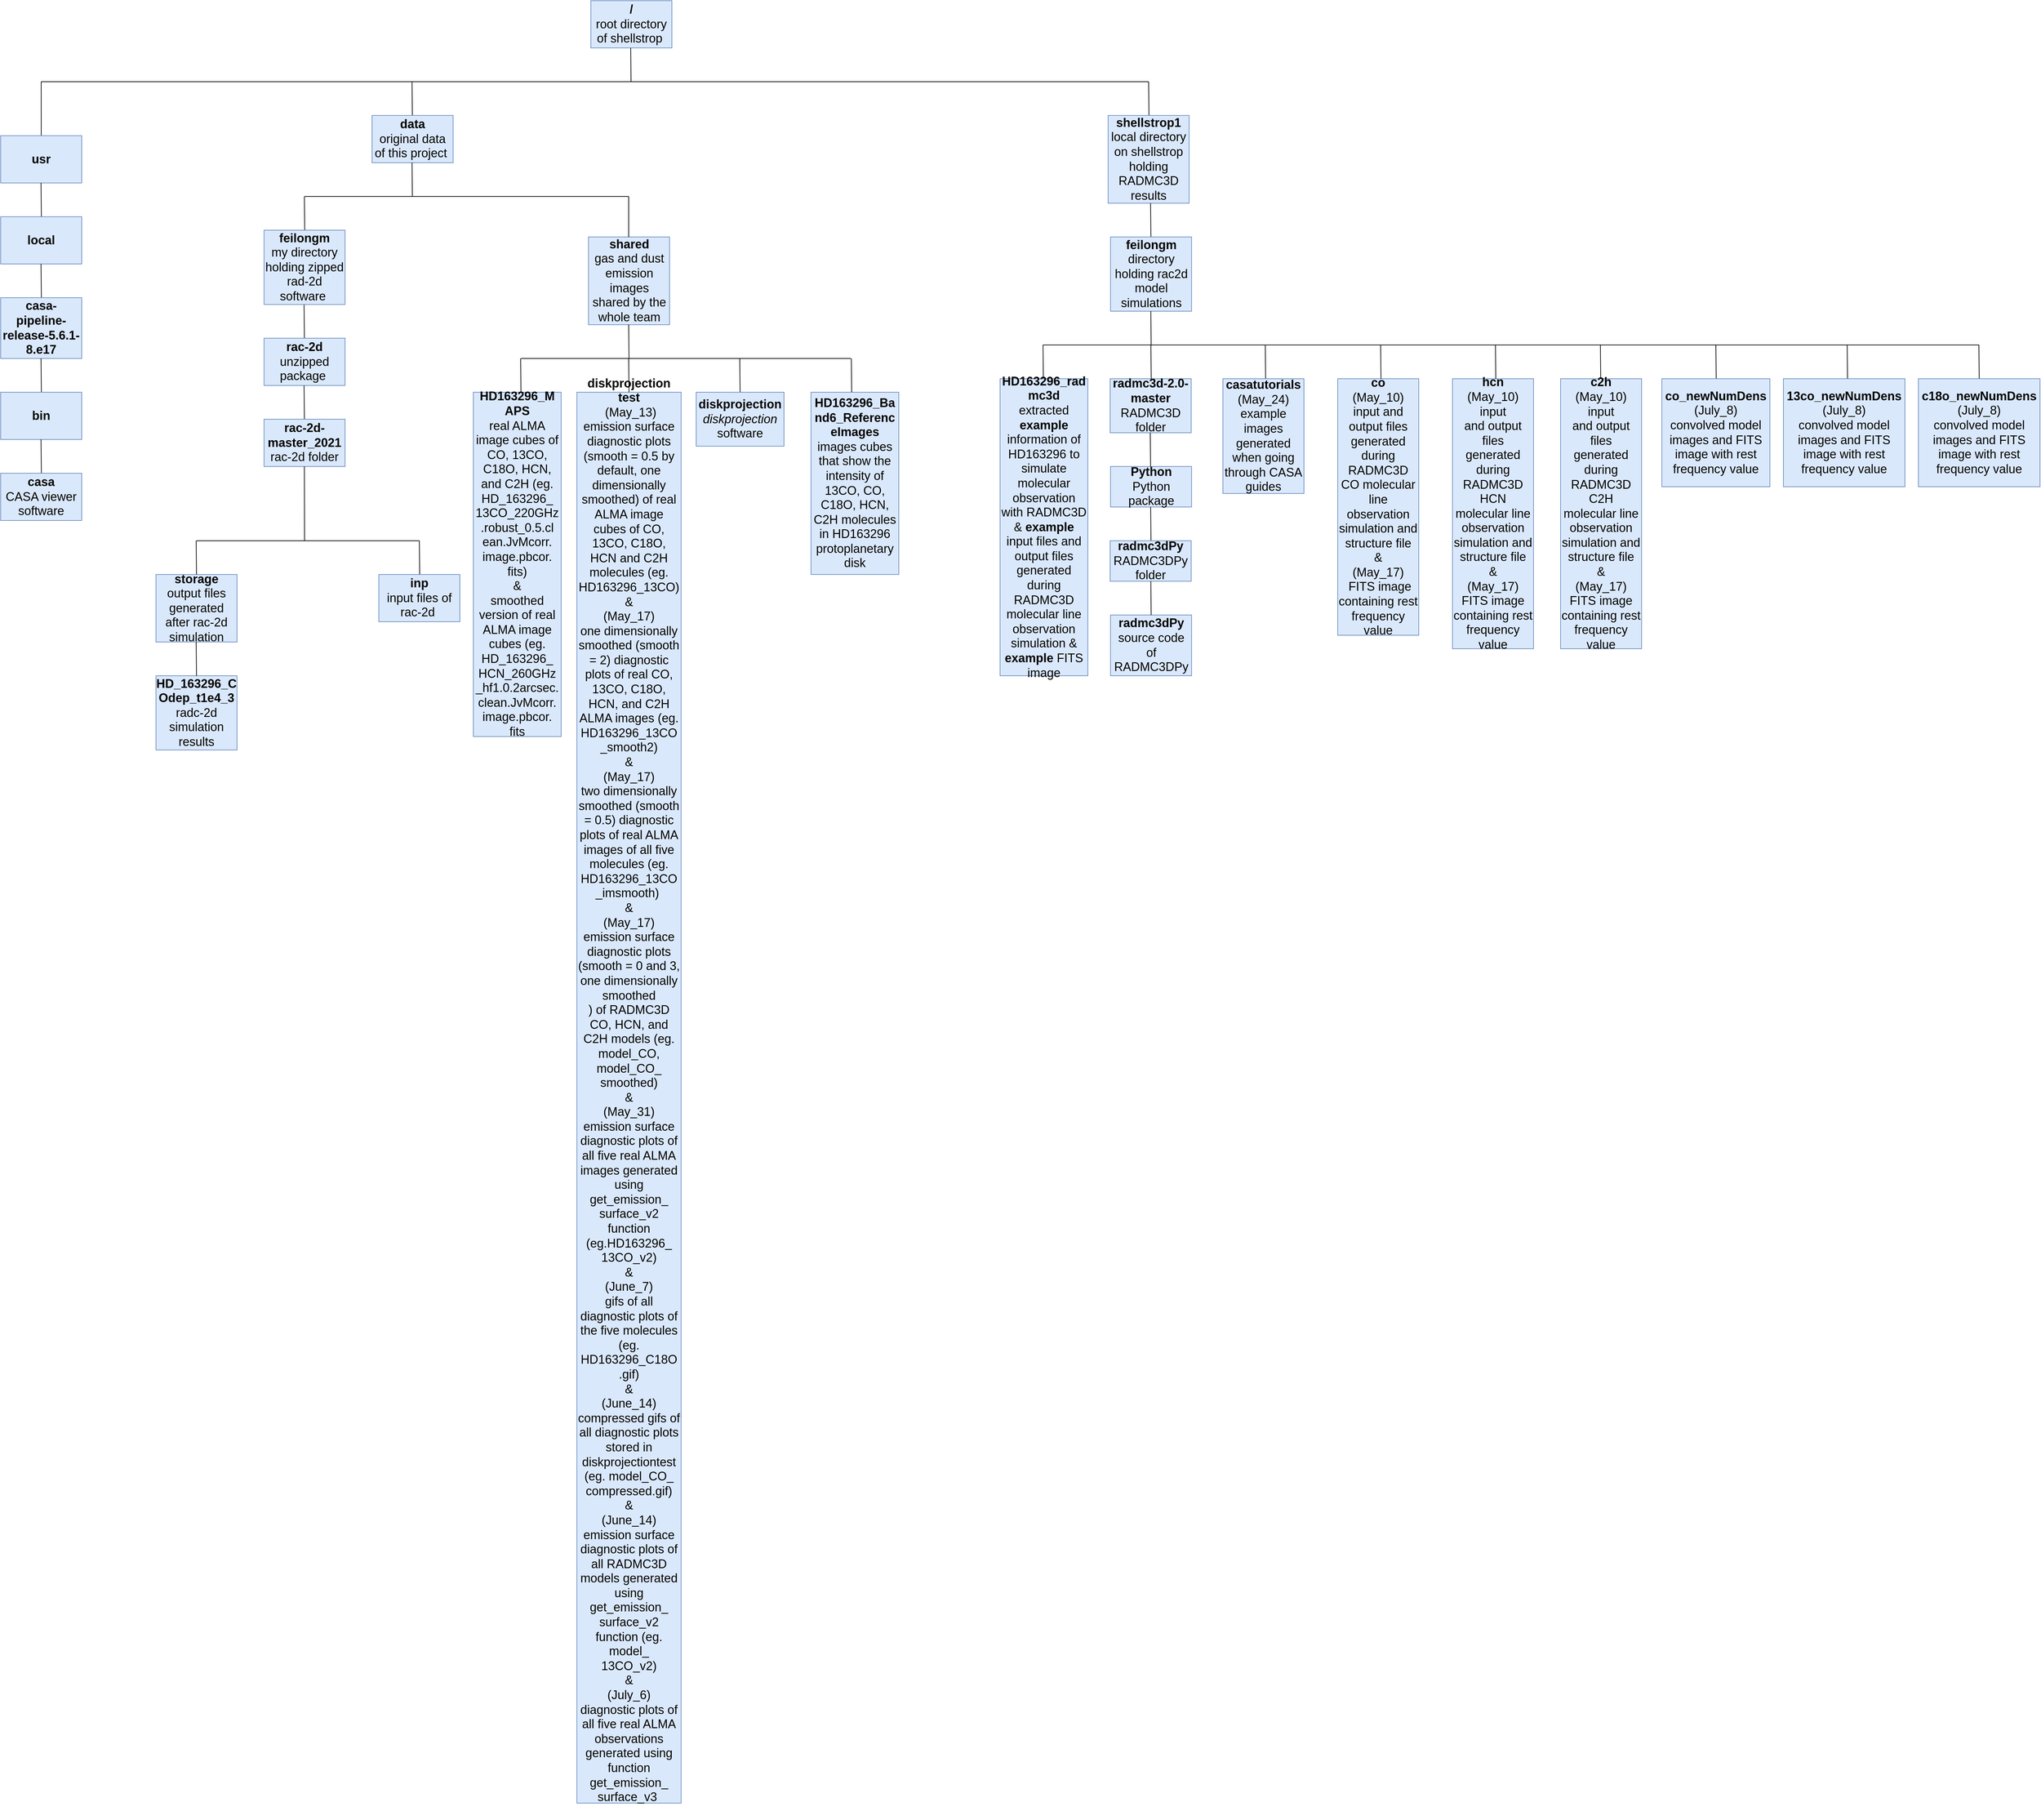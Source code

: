 <mxfile version="14.8.6" type="github">
  <diagram id="EDMMwGdZxT6azAt_b9_0" name="Page-1">
    <mxGraphModel dx="1773" dy="570" grid="1" gridSize="10" guides="1" tooltips="1" connect="1" arrows="1" fold="1" page="1" pageScale="1" pageWidth="827" pageHeight="1169" math="0" shadow="0">
      <root>
        <mxCell id="0" />
        <mxCell id="1" parent="0" />
        <mxCell id="_70bpHaRCv06BVz45tBa-2" value="&lt;font style=&quot;font-size: 18px&quot;&gt;&lt;b&gt;/&lt;/b&gt;&lt;br&gt;root directory of shellstrop&lt;b&gt;&amp;nbsp;&lt;/b&gt;&lt;br&gt;&lt;/font&gt;" style="rounded=0;whiteSpace=wrap;html=1;fillColor=#dae8fc;strokeColor=#6c8ebf;" parent="1" vertex="1">
          <mxGeometry x="354" width="120" height="70" as="geometry" />
        </mxCell>
        <mxCell id="_70bpHaRCv06BVz45tBa-3" value="" style="endArrow=none;html=1;" parent="1" edge="1">
          <mxGeometry width="50" height="50" relative="1" as="geometry">
            <mxPoint x="413.5" y="120" as="sourcePoint" />
            <mxPoint x="413" y="70" as="targetPoint" />
          </mxGeometry>
        </mxCell>
        <mxCell id="_70bpHaRCv06BVz45tBa-9" value="" style="endArrow=none;html=1;" parent="1" edge="1">
          <mxGeometry width="50" height="50" relative="1" as="geometry">
            <mxPoint x="89.67" y="170" as="sourcePoint" />
            <mxPoint x="89.17" y="120" as="targetPoint" />
          </mxGeometry>
        </mxCell>
        <mxCell id="_70bpHaRCv06BVz45tBa-10" value="" style="endArrow=none;html=1;" parent="1" edge="1">
          <mxGeometry width="50" height="50" relative="1" as="geometry">
            <mxPoint x="250" y="120" as="sourcePoint" />
            <mxPoint x="414" y="120" as="targetPoint" />
          </mxGeometry>
        </mxCell>
        <mxCell id="_70bpHaRCv06BVz45tBa-16" value="&lt;span style=&quot;font-size: 18px&quot;&gt;&lt;b&gt;data&lt;/b&gt;&lt;br&gt;original data of this project&amp;nbsp;&lt;br&gt;&lt;/span&gt;" style="rounded=0;whiteSpace=wrap;html=1;fillColor=#dae8fc;strokeColor=#6c8ebf;" parent="1" vertex="1">
          <mxGeometry x="30" y="170" width="120" height="70" as="geometry" />
        </mxCell>
        <mxCell id="_70bpHaRCv06BVz45tBa-21" value="" style="endArrow=none;html=1;" parent="1" edge="1">
          <mxGeometry width="50" height="50" relative="1" as="geometry">
            <mxPoint x="414" y="120" as="sourcePoint" />
            <mxPoint x="580" y="120" as="targetPoint" />
          </mxGeometry>
        </mxCell>
        <mxCell id="_70bpHaRCv06BVz45tBa-22" value="" style="endArrow=none;html=1;" parent="1" edge="1">
          <mxGeometry width="50" height="50" relative="1" as="geometry">
            <mxPoint x="90" y="120" as="sourcePoint" />
            <mxPoint x="254" y="120" as="targetPoint" />
          </mxGeometry>
        </mxCell>
        <mxCell id="_70bpHaRCv06BVz45tBa-26" value="" style="endArrow=none;html=1;" parent="1" edge="1">
          <mxGeometry width="50" height="50" relative="1" as="geometry">
            <mxPoint x="580" y="120" as="sourcePoint" />
            <mxPoint x="750" y="120" as="targetPoint" />
          </mxGeometry>
        </mxCell>
        <mxCell id="_70bpHaRCv06BVz45tBa-27" value="" style="endArrow=none;html=1;" parent="1" edge="1">
          <mxGeometry width="50" height="50" relative="1" as="geometry">
            <mxPoint x="1180.5" y="170" as="sourcePoint" />
            <mxPoint x="1180" y="120" as="targetPoint" />
          </mxGeometry>
        </mxCell>
        <mxCell id="_70bpHaRCv06BVz45tBa-28" value="&lt;font style=&quot;font-size: 18px&quot;&gt;&lt;b&gt;shellstrop1&lt;/b&gt;&lt;br&gt;local directory on shellstrop holding RADMC3D results&lt;br&gt;&lt;/font&gt;" style="rounded=0;whiteSpace=wrap;html=1;fillColor=#dae8fc;strokeColor=#6c8ebf;" parent="1" vertex="1">
          <mxGeometry x="1120" y="170" width="120" height="130" as="geometry" />
        </mxCell>
        <mxCell id="_70bpHaRCv06BVz45tBa-29" value="" style="endArrow=none;html=1;" parent="1" edge="1">
          <mxGeometry width="50" height="50" relative="1" as="geometry">
            <mxPoint x="-69.75" y="340" as="sourcePoint" />
            <mxPoint x="-70.25" y="290" as="targetPoint" />
          </mxGeometry>
        </mxCell>
        <mxCell id="_70bpHaRCv06BVz45tBa-30" value="&lt;font style=&quot;font-size: 18px&quot;&gt;&lt;b&gt;HD_163296_C&lt;br&gt;Odep_t1e4_3&lt;br&gt;&lt;div&gt;&lt;span style=&quot;font-weight: normal&quot;&gt;radc-2d simulation results&lt;/span&gt;&lt;/div&gt;&lt;/b&gt;&lt;/font&gt;" style="rounded=0;whiteSpace=wrap;html=1;fillColor=#dae8fc;strokeColor=#6c8ebf;" parent="1" vertex="1">
          <mxGeometry x="-290" y="1000" width="120" height="110" as="geometry" />
        </mxCell>
        <mxCell id="_70bpHaRCv06BVz45tBa-33" value="" style="endArrow=none;html=1;" parent="1" edge="1">
          <mxGeometry width="50" height="50" relative="1" as="geometry">
            <mxPoint x="89.67" y="290" as="sourcePoint" />
            <mxPoint x="89.17" y="240" as="targetPoint" />
          </mxGeometry>
        </mxCell>
        <mxCell id="_70bpHaRCv06BVz45tBa-34" value="&lt;font style=&quot;font-size: 18px&quot;&gt;&lt;b&gt;shared&lt;/b&gt;&lt;br&gt;gas and dust emission images shared by the whole team&lt;br&gt;&lt;/font&gt;" style="rounded=0;whiteSpace=wrap;html=1;fillColor=#dae8fc;strokeColor=#6c8ebf;" parent="1" vertex="1">
          <mxGeometry x="350.5" y="350" width="120" height="130" as="geometry" />
        </mxCell>
        <mxCell id="_70bpHaRCv06BVz45tBa-35" value="&lt;font style=&quot;font-size: 18px&quot;&gt;&lt;b&gt;HD163296_Ba&lt;br&gt;nd6_Referenc&lt;br&gt;eImages&lt;br&gt;&lt;/b&gt;images cubes that show the intensity of 13CO, CO, C18O, HCN, C2H molecules in HD163296 protoplanetary disk&lt;br&gt;&lt;/font&gt;" style="rounded=0;whiteSpace=wrap;html=1;fillColor=#dae8fc;strokeColor=#6c8ebf;" parent="1" vertex="1">
          <mxGeometry x="680" y="580" width="130" height="270" as="geometry" />
        </mxCell>
        <mxCell id="_70bpHaRCv06BVz45tBa-45" value="" style="endArrow=none;html=1;" parent="1" edge="1">
          <mxGeometry width="50" height="50" relative="1" as="geometry">
            <mxPoint x="1183.38" y="350" as="sourcePoint" />
            <mxPoint x="1182.88" y="300" as="targetPoint" />
          </mxGeometry>
        </mxCell>
        <mxCell id="_70bpHaRCv06BVz45tBa-46" value="&lt;font style=&quot;font-size: 18px&quot;&gt;&lt;b&gt;feilongm&lt;/b&gt;&lt;br&gt;directory holding rac2d model simulations&lt;br&gt;&lt;/font&gt;" style="rounded=0;whiteSpace=wrap;html=1;fillColor=#dae8fc;strokeColor=#6c8ebf;" parent="1" vertex="1">
          <mxGeometry x="1123.59" y="350" width="120" height="110" as="geometry" />
        </mxCell>
        <mxCell id="_70bpHaRCv06BVz45tBa-48" value="&lt;font style=&quot;font-size: 18px&quot;&gt;&lt;b&gt;radmc3d-2.0-master&lt;/b&gt;&lt;br&gt;RADMC3D folder&lt;br&gt;&lt;/font&gt;" style="rounded=0;whiteSpace=wrap;html=1;fillColor=#dae8fc;strokeColor=#6c8ebf;" parent="1" vertex="1">
          <mxGeometry x="1123.01" y="560" width="120" height="80" as="geometry" />
        </mxCell>
        <mxCell id="_70bpHaRCv06BVz45tBa-50" value="&lt;font style=&quot;font-size: 18px&quot;&gt;&lt;b&gt;Python&lt;/b&gt;&lt;br&gt;Python package&lt;br&gt;&lt;/font&gt;" style="rounded=0;whiteSpace=wrap;html=1;fillColor=#dae8fc;strokeColor=#6c8ebf;" parent="1" vertex="1">
          <mxGeometry x="1123.59" y="690" width="120" height="60" as="geometry" />
        </mxCell>
        <mxCell id="_70bpHaRCv06BVz45tBa-51" value="" style="endArrow=none;html=1;" parent="1" edge="1">
          <mxGeometry width="50" height="50" relative="1" as="geometry">
            <mxPoint x="1183.5" y="800" as="sourcePoint" />
            <mxPoint x="1183" y="750" as="targetPoint" />
          </mxGeometry>
        </mxCell>
        <mxCell id="_70bpHaRCv06BVz45tBa-52" value="&lt;font style=&quot;font-size: 18px&quot;&gt;&lt;b&gt;radmc3dPy&lt;/b&gt;&lt;br&gt;RADMC3DPy folder&lt;br&gt;&lt;/font&gt;" style="rounded=0;whiteSpace=wrap;html=1;fillColor=#dae8fc;strokeColor=#6c8ebf;" parent="1" vertex="1">
          <mxGeometry x="1123.01" y="800" width="120" height="60" as="geometry" />
        </mxCell>
        <mxCell id="_70bpHaRCv06BVz45tBa-54" value="&lt;font style=&quot;font-size: 18px&quot;&gt;&lt;b&gt;radmc3dPy&lt;/b&gt;&lt;br&gt;source code of RADMC3DPy&lt;br&gt;&lt;/font&gt;" style="rounded=0;whiteSpace=wrap;html=1;fillColor=#dae8fc;strokeColor=#6c8ebf;" parent="1" vertex="1">
          <mxGeometry x="1123.59" y="910" width="120" height="90" as="geometry" />
        </mxCell>
        <mxCell id="_70bpHaRCv06BVz45tBa-56" value="" style="endArrow=none;html=1;" parent="1" edge="1">
          <mxGeometry width="50" height="50" relative="1" as="geometry">
            <mxPoint x="1183.59" y="510" as="sourcePoint" />
            <mxPoint x="1353.59" y="510" as="targetPoint" />
          </mxGeometry>
        </mxCell>
        <mxCell id="_70bpHaRCv06BVz45tBa-57" value="" style="endArrow=none;html=1;" parent="1" edge="1">
          <mxGeometry width="50" height="50" relative="1" as="geometry">
            <mxPoint x="1023.59" y="510" as="sourcePoint" />
            <mxPoint x="1187.59" y="510" as="targetPoint" />
          </mxGeometry>
        </mxCell>
        <mxCell id="_70bpHaRCv06BVz45tBa-58" value="" style="endArrow=none;html=1;" parent="1" edge="1">
          <mxGeometry width="50" height="50" relative="1" as="geometry">
            <mxPoint x="1024.09" y="560" as="sourcePoint" />
            <mxPoint x="1023.59" y="510" as="targetPoint" />
          </mxGeometry>
        </mxCell>
        <mxCell id="_70bpHaRCv06BVz45tBa-59" value="" style="endArrow=none;html=1;" parent="1" edge="1">
          <mxGeometry width="50" height="50" relative="1" as="geometry">
            <mxPoint x="1183.84" y="560" as="sourcePoint" />
            <mxPoint x="1183.34" y="510" as="targetPoint" />
          </mxGeometry>
        </mxCell>
        <mxCell id="_70bpHaRCv06BVz45tBa-60" value="" style="endArrow=none;html=1;" parent="1" edge="1">
          <mxGeometry width="50" height="50" relative="1" as="geometry">
            <mxPoint x="1182.92" y="690" as="sourcePoint" />
            <mxPoint x="1182.42" y="640" as="targetPoint" />
          </mxGeometry>
        </mxCell>
        <mxCell id="_70bpHaRCv06BVz45tBa-62" value="&lt;font style=&quot;font-size: 18px&quot;&gt;&lt;b&gt;HD163296_rad&lt;br&gt;mc3d&lt;br&gt;&lt;/b&gt;extracted &lt;b&gt;example&lt;/b&gt; information of HD163296 to simulate molecular observation with RADMC3D&lt;br&gt;&amp;amp; &lt;b&gt;example&lt;/b&gt; input files and output files generated during RADMC3D molecular line observation simulation &amp;amp; &lt;b&gt;example&lt;/b&gt; FITS image&lt;br&gt;&lt;/font&gt;" style="rounded=0;whiteSpace=wrap;html=1;fillColor=#dae8fc;strokeColor=#6c8ebf;" parent="1" vertex="1">
          <mxGeometry x="960" y="560" width="130" height="440" as="geometry" />
        </mxCell>
        <mxCell id="_70bpHaRCv06BVz45tBa-75" value="" style="endArrow=none;html=1;" parent="1" edge="1">
          <mxGeometry width="50" height="50" relative="1" as="geometry">
            <mxPoint x="1183.75" y="510" as="sourcePoint" />
            <mxPoint x="1183.25" y="460" as="targetPoint" />
          </mxGeometry>
        </mxCell>
        <mxCell id="_70bpHaRCv06BVz45tBa-76" value="" style="endArrow=none;html=1;" parent="1" edge="1">
          <mxGeometry width="50" height="50" relative="1" as="geometry">
            <mxPoint x="1353.26" y="560" as="sourcePoint" />
            <mxPoint x="1352.76" y="510" as="targetPoint" />
          </mxGeometry>
        </mxCell>
        <mxCell id="_70bpHaRCv06BVz45tBa-77" value="&lt;font style=&quot;font-size: 18px&quot;&gt;&lt;b&gt;co&lt;/b&gt;&lt;br&gt;(May_10) input and&lt;b&gt; &lt;/b&gt;output files generated during RADMC3D CO molecular line observation simulation and structure file&lt;br&gt;&amp;amp;&lt;br&gt;(May_17)&lt;br&gt;&amp;nbsp;FITS image containing rest frequency value&lt;br&gt;&lt;/font&gt;" style="rounded=0;whiteSpace=wrap;html=1;fillColor=#dae8fc;strokeColor=#6c8ebf;" parent="1" vertex="1">
          <mxGeometry x="1460" y="560" width="120" height="380" as="geometry" />
        </mxCell>
        <mxCell id="_70bpHaRCv06BVz45tBa-78" value="" style="endArrow=none;html=1;" parent="1" edge="1">
          <mxGeometry width="50" height="50" relative="1" as="geometry">
            <mxPoint x="1353.59" y="510" as="sourcePoint" />
            <mxPoint x="1523.59" y="510" as="targetPoint" />
          </mxGeometry>
        </mxCell>
        <mxCell id="_70bpHaRCv06BVz45tBa-79" value="" style="endArrow=none;html=1;" parent="1" edge="1">
          <mxGeometry width="50" height="50" relative="1" as="geometry">
            <mxPoint x="1524.09" y="560" as="sourcePoint" />
            <mxPoint x="1523.59" y="510" as="targetPoint" />
          </mxGeometry>
        </mxCell>
        <mxCell id="_70bpHaRCv06BVz45tBa-80" value="&lt;font style=&quot;font-size: 18px&quot;&gt;&lt;b&gt;hcn&lt;br&gt;&lt;/b&gt;(May_10) input and&lt;b&gt;&amp;nbsp;&lt;/b&gt;output files generated during RADMC3D HCN molecular line observation simulation and structure file &lt;br&gt;&amp;amp;&lt;br&gt;(May_17)&lt;br&gt;FITS image containing rest frequency value&lt;b&gt;&lt;br&gt;&lt;/b&gt;&lt;/font&gt;" style="rounded=0;whiteSpace=wrap;html=1;fillColor=#dae8fc;strokeColor=#6c8ebf;" parent="1" vertex="1">
          <mxGeometry x="1630" y="560" width="120" height="400" as="geometry" />
        </mxCell>
        <mxCell id="_70bpHaRCv06BVz45tBa-81" value="" style="endArrow=none;html=1;" parent="1" edge="1">
          <mxGeometry width="50" height="50" relative="1" as="geometry">
            <mxPoint x="1523.59" y="510" as="sourcePoint" />
            <mxPoint x="2410" y="510" as="targetPoint" />
          </mxGeometry>
        </mxCell>
        <mxCell id="_70bpHaRCv06BVz45tBa-82" value="" style="endArrow=none;html=1;" parent="1" edge="1">
          <mxGeometry width="50" height="50" relative="1" as="geometry">
            <mxPoint x="1694.09" y="560" as="sourcePoint" />
            <mxPoint x="1693.59" y="510" as="targetPoint" />
          </mxGeometry>
        </mxCell>
        <mxCell id="_70bpHaRCv06BVz45tBa-86" value="&lt;font style=&quot;font-size: 18px&quot;&gt;&lt;b&gt;c2h&lt;br&gt;&lt;/b&gt;(May_10) input and&lt;b&gt;&amp;nbsp;&lt;/b&gt;output files generated during RADMC3D C2H molecular line observation simulation and structure file &lt;br&gt;&amp;amp;&lt;br&gt;(May_17)&lt;br&gt;FITS image containing rest frequency value&lt;b&gt;&lt;br&gt;&lt;/b&gt;&lt;/font&gt;" style="rounded=0;whiteSpace=wrap;html=1;fillColor=#dae8fc;strokeColor=#6c8ebf;" parent="1" vertex="1">
          <mxGeometry x="1790" y="560" width="120" height="400" as="geometry" />
        </mxCell>
        <mxCell id="_70bpHaRCv06BVz45tBa-90" value="" style="endArrow=none;html=1;" parent="1" edge="1">
          <mxGeometry width="50" height="50" relative="1" as="geometry">
            <mxPoint x="-70.21" y="500" as="sourcePoint" />
            <mxPoint x="-70.71" y="450" as="targetPoint" />
          </mxGeometry>
        </mxCell>
        <mxCell id="_70bpHaRCv06BVz45tBa-91" value="&lt;font style=&quot;font-size: 18px&quot;&gt;&lt;b&gt;HD163296_M&lt;br&gt;APS&lt;br&gt;&lt;/b&gt;real ALMA image cubes of CO, 13CO, C18O, HCN, and C2H (eg.&lt;br&gt;HD_163296_&lt;br&gt;13CO_220GHz&lt;br&gt;.robust_0.5.cl&lt;br&gt;ean.JvMcorr.&lt;br&gt;image.pbcor.&lt;br&gt;fits)&lt;br&gt;&amp;amp;&lt;br&gt;smoothed version of real ALMA image cubes (eg. HD_163296_&lt;br&gt;HCN_260GHz&lt;br&gt;_hf1.0.2arcsec.&lt;br&gt;clean.JvMcorr.&lt;br&gt;image.pbcor.&lt;br&gt;fits&lt;br&gt;&lt;/font&gt;" style="rounded=0;whiteSpace=wrap;html=1;fillColor=#dae8fc;strokeColor=#6c8ebf;" parent="1" vertex="1">
          <mxGeometry x="180" y="580" width="130" height="510" as="geometry" />
        </mxCell>
        <mxCell id="_70bpHaRCv06BVz45tBa-93" value="&lt;font style=&quot;font-size: 18px&quot;&gt;&lt;b&gt;diskprojection&lt;br&gt;test&lt;br&gt;&lt;/b&gt;&amp;nbsp;(May_13) emission surface diagnostic plots (smooth = 0.5 by default, one dimensionally smoothed) of real ALMA image cubes of CO, 13CO, C18O, HCN and C2H molecules (eg. HD163296_13CO)&lt;br&gt;&amp;amp;&lt;br&gt;(May_17)&lt;br&gt;one dimensionally smoothed (smooth = 2) diagnostic plots of real CO, 13CO, C18O, HCN, and C2H ALMA images (eg.&lt;br&gt;HD163296_13CO&lt;br&gt;_smooth2)&lt;br&gt;&amp;amp;&lt;br&gt;(May_17)&lt;br&gt;two dimensionally smoothed (smooth = 0.5) diagnostic plots of real ALMA images of all five molecules (eg. HD163296_13CO&lt;br&gt;_imsmooth)&amp;nbsp;&lt;br&gt;&amp;amp;&lt;br&gt;(May_17)&lt;br&gt;emission surface diagnostic plots (smooth = 0 and 3, one dimensionally smoothed&lt;br&gt;) of RADMC3D CO, HCN, and C2H models (eg. model_CO, model_CO_&lt;br&gt;smoothed)&lt;br&gt;&amp;amp;&lt;br&gt;(May_31)&lt;br&gt;emission surface diagnostic plots of all five real ALMA images generated using get_emission_&lt;br&gt;surface_v2 function (eg.HD163296_&lt;br&gt;13CO_v2)&lt;br&gt;&amp;amp;&lt;br&gt;(June_7)&lt;br&gt;gifs of all diagnostic plots of the five molecules (eg. HD163296_C18O&lt;br&gt;.gif)&lt;br&gt;&amp;amp;&lt;br&gt;(June_14)&lt;br&gt;compressed gifs of all diagnostic plots stored in diskprojectiontest (eg. model_CO_&lt;br&gt;compressed.gif)&lt;br&gt;&amp;amp;&lt;br&gt;(June_14)&lt;br&gt;emission surface diagnostic plots of all RADMC3D models generated using get_emission_&lt;br&gt;surface_v2 function (eg. model_&lt;br&gt;13CO_v2)&lt;br&gt;&amp;amp;&lt;br&gt;(July_6)&lt;br&gt;diagnostic plots of all five real ALMA observations generated using function get_emission_&lt;br&gt;surface_v3&amp;nbsp;&lt;br&gt;&lt;br&gt;&lt;/font&gt;" style="rounded=0;whiteSpace=wrap;html=1;fillColor=#dae8fc;strokeColor=#6c8ebf;" parent="1" vertex="1">
          <mxGeometry x="333.25" y="580" width="154.5" height="2090" as="geometry" />
        </mxCell>
        <mxCell id="_70bpHaRCv06BVz45tBa-94" value="" style="endArrow=none;html=1;" parent="1" edge="1">
          <mxGeometry width="50" height="50" relative="1" as="geometry">
            <mxPoint x="90" y="290" as="sourcePoint" />
            <mxPoint x="410" y="290" as="targetPoint" />
          </mxGeometry>
        </mxCell>
        <mxCell id="_70bpHaRCv06BVz45tBa-95" value="" style="endArrow=none;html=1;" parent="1" edge="1">
          <mxGeometry width="50" height="50" relative="1" as="geometry">
            <mxPoint x="410.0" y="350" as="sourcePoint" />
            <mxPoint x="410" y="290" as="targetPoint" />
          </mxGeometry>
        </mxCell>
        <mxCell id="_70bpHaRCv06BVz45tBa-96" value="" style="endArrow=none;html=1;" parent="1" edge="1">
          <mxGeometry width="50" height="50" relative="1" as="geometry">
            <mxPoint x="-70.0" y="290.0" as="sourcePoint" />
            <mxPoint x="90" y="290" as="targetPoint" />
          </mxGeometry>
        </mxCell>
        <mxCell id="_70bpHaRCv06BVz45tBa-97" value="&lt;font style=&quot;font-size: 18px&quot;&gt;&lt;b&gt;feilongm&lt;/b&gt;&lt;br&gt;my directory holding zipped rad-2d software&lt;b&gt;&amp;nbsp;&lt;br&gt;&lt;/b&gt;&lt;/font&gt;" style="rounded=0;whiteSpace=wrap;html=1;fillColor=#dae8fc;strokeColor=#6c8ebf;" parent="1" vertex="1">
          <mxGeometry x="-130" y="340" width="120" height="110" as="geometry" />
        </mxCell>
        <mxCell id="_70bpHaRCv06BVz45tBa-98" value="&lt;font style=&quot;font-size: 18px&quot;&gt;&lt;b&gt;rac-2d&lt;/b&gt;&lt;br&gt;unzipped&lt;br&gt;package&lt;b&gt;&amp;nbsp;&lt;/b&gt;&lt;br&gt;&lt;/font&gt;" style="rounded=0;whiteSpace=wrap;html=1;fillColor=#dae8fc;strokeColor=#6c8ebf;" parent="1" vertex="1">
          <mxGeometry x="-130" y="500" width="120" height="70" as="geometry" />
        </mxCell>
        <mxCell id="_70bpHaRCv06BVz45tBa-99" value="" style="endArrow=none;html=1;" parent="1" edge="1">
          <mxGeometry width="50" height="50" relative="1" as="geometry">
            <mxPoint x="-70.21" y="620" as="sourcePoint" />
            <mxPoint x="-70.71" y="570" as="targetPoint" />
          </mxGeometry>
        </mxCell>
        <mxCell id="_70bpHaRCv06BVz45tBa-100" value="&lt;font style=&quot;font-size: 18px&quot;&gt;&lt;b&gt;rac-2d-master_2021&lt;/b&gt;&lt;br&gt;rac-2d folder&lt;br&gt;&lt;/font&gt;" style="rounded=0;whiteSpace=wrap;html=1;fillColor=#dae8fc;strokeColor=#6c8ebf;" parent="1" vertex="1">
          <mxGeometry x="-130" y="620" width="120" height="70" as="geometry" />
        </mxCell>
        <mxCell id="_70bpHaRCv06BVz45tBa-101" value="&lt;font style=&quot;font-size: 18px&quot;&gt;&lt;b&gt;storage&lt;/b&gt;&lt;br&gt;output files generated after rac-2d simulation&lt;br&gt;&lt;/font&gt;" style="rounded=0;whiteSpace=wrap;html=1;fillColor=#dae8fc;strokeColor=#6c8ebf;" parent="1" vertex="1">
          <mxGeometry x="-290" y="850" width="120" height="100" as="geometry" />
        </mxCell>
        <mxCell id="_70bpHaRCv06BVz45tBa-102" value="" style="endArrow=none;html=1;" parent="1" edge="1">
          <mxGeometry width="50" height="50" relative="1" as="geometry">
            <mxPoint x="-70" y="800" as="sourcePoint" />
            <mxPoint x="-70.25" y="690" as="targetPoint" />
          </mxGeometry>
        </mxCell>
        <mxCell id="_70bpHaRCv06BVz45tBa-103" value="" style="endArrow=none;html=1;" parent="1" edge="1">
          <mxGeometry width="50" height="50" relative="1" as="geometry">
            <mxPoint x="-230.0" y="1000" as="sourcePoint" />
            <mxPoint x="-230.5" y="950" as="targetPoint" />
          </mxGeometry>
        </mxCell>
        <mxCell id="_70bpHaRCv06BVz45tBa-104" value="" style="endArrow=none;html=1;" parent="1" edge="1">
          <mxGeometry width="50" height="50" relative="1" as="geometry">
            <mxPoint x="410.5" y="530" as="sourcePoint" />
            <mxPoint x="410.0" y="480" as="targetPoint" />
          </mxGeometry>
        </mxCell>
        <mxCell id="_70bpHaRCv06BVz45tBa-105" value="" style="endArrow=none;html=1;" parent="1" edge="1">
          <mxGeometry width="50" height="50" relative="1" as="geometry">
            <mxPoint x="410.5" y="530" as="sourcePoint" />
            <mxPoint x="574.5" y="530" as="targetPoint" />
          </mxGeometry>
        </mxCell>
        <mxCell id="_70bpHaRCv06BVz45tBa-106" value="" style="endArrow=none;html=1;" parent="1" edge="1">
          <mxGeometry width="50" height="50" relative="1" as="geometry">
            <mxPoint x="575" y="580" as="sourcePoint" />
            <mxPoint x="574.5" y="530" as="targetPoint" />
          </mxGeometry>
        </mxCell>
        <mxCell id="_70bpHaRCv06BVz45tBa-107" value="" style="endArrow=none;html=1;" parent="1" edge="1">
          <mxGeometry width="50" height="50" relative="1" as="geometry">
            <mxPoint x="250.5" y="580" as="sourcePoint" />
            <mxPoint x="250" y="530" as="targetPoint" />
          </mxGeometry>
        </mxCell>
        <mxCell id="_70bpHaRCv06BVz45tBa-108" value="" style="endArrow=none;html=1;" parent="1" edge="1">
          <mxGeometry width="50" height="50" relative="1" as="geometry">
            <mxPoint x="250.5" y="530" as="sourcePoint" />
            <mxPoint x="414.5" y="530" as="targetPoint" />
          </mxGeometry>
        </mxCell>
        <mxCell id="_70bpHaRCv06BVz45tBa-110" value="" style="endArrow=none;html=1;" parent="1" edge="1">
          <mxGeometry width="50" height="50" relative="1" as="geometry">
            <mxPoint x="-70" y="120" as="sourcePoint" />
            <mxPoint x="96" y="120" as="targetPoint" />
          </mxGeometry>
        </mxCell>
        <mxCell id="_70bpHaRCv06BVz45tBa-111" value="" style="endArrow=none;html=1;" parent="1" edge="1">
          <mxGeometry width="50" height="50" relative="1" as="geometry">
            <mxPoint x="-460" y="120" as="sourcePoint" />
            <mxPoint x="-64" y="120" as="targetPoint" />
          </mxGeometry>
        </mxCell>
        <mxCell id="_70bpHaRCv06BVz45tBa-112" value="" style="endArrow=none;html=1;" parent="1" edge="1">
          <mxGeometry width="50" height="50" relative="1" as="geometry">
            <mxPoint x="-459.92" y="200" as="sourcePoint" />
            <mxPoint x="-460" y="120" as="targetPoint" />
          </mxGeometry>
        </mxCell>
        <mxCell id="_70bpHaRCv06BVz45tBa-113" value="&lt;font style=&quot;font-size: 18px&quot;&gt;&lt;b&gt;usr&lt;/b&gt;&lt;/font&gt;" style="rounded=0;whiteSpace=wrap;html=1;fillColor=#dae8fc;strokeColor=#6c8ebf;" parent="1" vertex="1">
          <mxGeometry x="-520" y="200" width="120" height="70" as="geometry" />
        </mxCell>
        <mxCell id="_70bpHaRCv06BVz45tBa-114" value="" style="endArrow=none;html=1;" parent="1" edge="1">
          <mxGeometry width="50" height="50" relative="1" as="geometry">
            <mxPoint x="-459.75" y="320" as="sourcePoint" />
            <mxPoint x="-460.25" y="270" as="targetPoint" />
          </mxGeometry>
        </mxCell>
        <mxCell id="_70bpHaRCv06BVz45tBa-115" value="&lt;span style=&quot;font-size: 18px&quot;&gt;&lt;b&gt;local&lt;/b&gt;&lt;/span&gt;" style="rounded=0;whiteSpace=wrap;html=1;fillColor=#dae8fc;strokeColor=#6c8ebf;" parent="1" vertex="1">
          <mxGeometry x="-520" y="320" width="120" height="70" as="geometry" />
        </mxCell>
        <mxCell id="_70bpHaRCv06BVz45tBa-116" value="" style="endArrow=none;html=1;" parent="1" edge="1">
          <mxGeometry width="50" height="50" relative="1" as="geometry">
            <mxPoint x="-459.75" y="440" as="sourcePoint" />
            <mxPoint x="-460.25" y="390" as="targetPoint" />
          </mxGeometry>
        </mxCell>
        <mxCell id="_70bpHaRCv06BVz45tBa-117" value="&lt;span style=&quot;font-size: 18px&quot;&gt;&lt;b&gt;casa-pipeline-release-5.6.1-8.e17&lt;/b&gt;&lt;/span&gt;" style="rounded=0;whiteSpace=wrap;html=1;fillColor=#dae8fc;strokeColor=#6c8ebf;" parent="1" vertex="1">
          <mxGeometry x="-520" y="440" width="120" height="90" as="geometry" />
        </mxCell>
        <mxCell id="_70bpHaRCv06BVz45tBa-118" value="" style="endArrow=none;html=1;" parent="1" edge="1">
          <mxGeometry width="50" height="50" relative="1" as="geometry">
            <mxPoint x="-459.75" y="580" as="sourcePoint" />
            <mxPoint x="-460.25" y="530" as="targetPoint" />
          </mxGeometry>
        </mxCell>
        <mxCell id="_70bpHaRCv06BVz45tBa-119" value="&lt;span style=&quot;font-size: 18px&quot;&gt;&lt;b&gt;bin&lt;/b&gt;&lt;/span&gt;" style="rounded=0;whiteSpace=wrap;html=1;fillColor=#dae8fc;strokeColor=#6c8ebf;" parent="1" vertex="1">
          <mxGeometry x="-520" y="580" width="120" height="70" as="geometry" />
        </mxCell>
        <mxCell id="_70bpHaRCv06BVz45tBa-120" value="" style="endArrow=none;html=1;" parent="1" edge="1">
          <mxGeometry width="50" height="50" relative="1" as="geometry">
            <mxPoint x="-459.75" y="700" as="sourcePoint" />
            <mxPoint x="-460.25" y="650" as="targetPoint" />
          </mxGeometry>
        </mxCell>
        <mxCell id="_70bpHaRCv06BVz45tBa-121" value="&lt;span style=&quot;font-size: 18px&quot;&gt;&lt;b&gt;casa&lt;/b&gt;&lt;br&gt;CASA viewer software&lt;br&gt;&lt;/span&gt;" style="rounded=0;whiteSpace=wrap;html=1;fillColor=#dae8fc;strokeColor=#6c8ebf;" parent="1" vertex="1">
          <mxGeometry x="-520" y="700" width="120" height="70" as="geometry" />
        </mxCell>
        <mxCell id="_70bpHaRCv06BVz45tBa-122" value="" style="endArrow=none;html=1;" parent="1" edge="1">
          <mxGeometry width="50" height="50" relative="1" as="geometry">
            <mxPoint x="410.5" y="580" as="sourcePoint" />
            <mxPoint x="410" y="530" as="targetPoint" />
          </mxGeometry>
        </mxCell>
        <mxCell id="_70bpHaRCv06BVz45tBa-124" value="" style="endArrow=none;html=1;" parent="1" edge="1">
          <mxGeometry width="50" height="50" relative="1" as="geometry">
            <mxPoint x="750" y="120" as="sourcePoint" />
            <mxPoint x="1180" y="120" as="targetPoint" />
          </mxGeometry>
        </mxCell>
        <mxCell id="_70bpHaRCv06BVz45tBa-125" value="" style="endArrow=none;html=1;" parent="1" edge="1">
          <mxGeometry width="50" height="50" relative="1" as="geometry">
            <mxPoint x="574.5" y="530" as="sourcePoint" />
            <mxPoint x="739" y="530" as="targetPoint" />
          </mxGeometry>
        </mxCell>
        <mxCell id="_70bpHaRCv06BVz45tBa-127" value="&lt;font style=&quot;font-size: 18px&quot;&gt;&lt;b&gt;diskprojection&lt;br&gt;&lt;/b&gt;&lt;i&gt;diskprojection&lt;/i&gt; software&lt;br&gt;&lt;/font&gt;" style="rounded=0;whiteSpace=wrap;html=1;fillColor=#dae8fc;strokeColor=#6c8ebf;" parent="1" vertex="1">
          <mxGeometry x="510" y="580" width="130" height="80" as="geometry" />
        </mxCell>
        <mxCell id="_70bpHaRCv06BVz45tBa-128" value="" style="endArrow=none;html=1;" parent="1" edge="1">
          <mxGeometry width="50" height="50" relative="1" as="geometry">
            <mxPoint x="1183.75" y="910" as="sourcePoint" />
            <mxPoint x="1183.25" y="860" as="targetPoint" />
          </mxGeometry>
        </mxCell>
        <mxCell id="29rlrAYuTnsefX64l_Ae-1" value="" style="endArrow=none;html=1;" parent="1" edge="1">
          <mxGeometry width="50" height="50" relative="1" as="geometry">
            <mxPoint x="-230" y="800" as="sourcePoint" />
            <mxPoint x="-70" y="800" as="targetPoint" />
          </mxGeometry>
        </mxCell>
        <mxCell id="29rlrAYuTnsefX64l_Ae-2" value="" style="endArrow=none;html=1;" parent="1" edge="1">
          <mxGeometry width="50" height="50" relative="1" as="geometry">
            <mxPoint x="-230" y="850" as="sourcePoint" />
            <mxPoint x="-230.5" y="800" as="targetPoint" />
          </mxGeometry>
        </mxCell>
        <mxCell id="29rlrAYuTnsefX64l_Ae-3" value="" style="endArrow=none;html=1;" parent="1" edge="1">
          <mxGeometry width="50" height="50" relative="1" as="geometry">
            <mxPoint x="-70" y="800" as="sourcePoint" />
            <mxPoint x="100" y="800" as="targetPoint" />
          </mxGeometry>
        </mxCell>
        <mxCell id="29rlrAYuTnsefX64l_Ae-4" value="" style="endArrow=none;html=1;" parent="1" edge="1">
          <mxGeometry width="50" height="50" relative="1" as="geometry">
            <mxPoint x="100.5" y="850" as="sourcePoint" />
            <mxPoint x="100" y="800" as="targetPoint" />
          </mxGeometry>
        </mxCell>
        <mxCell id="29rlrAYuTnsefX64l_Ae-5" value="&lt;font style=&quot;font-size: 18px&quot;&gt;&lt;b&gt;inp&lt;/b&gt;&lt;br&gt;input files of rac-2d&lt;b&gt;&amp;nbsp;&lt;/b&gt;&lt;br&gt;&lt;/font&gt;" style="rounded=0;whiteSpace=wrap;html=1;fillColor=#dae8fc;strokeColor=#6c8ebf;" parent="1" vertex="1">
          <mxGeometry x="40" y="850" width="120" height="70" as="geometry" />
        </mxCell>
        <mxCell id="kTXJG2uc6nX6_-zsoFnQ-3" value="" style="endArrow=none;html=1;" parent="1" edge="1">
          <mxGeometry width="50" height="50" relative="1" as="geometry">
            <mxPoint x="740.25" y="580" as="sourcePoint" />
            <mxPoint x="739.75" y="530" as="targetPoint" />
          </mxGeometry>
        </mxCell>
        <mxCell id="kTXJG2uc6nX6_-zsoFnQ-4" value="" style="endArrow=none;html=1;" parent="1" edge="1">
          <mxGeometry width="50" height="50" relative="1" as="geometry">
            <mxPoint x="1849.5" y="560" as="sourcePoint" />
            <mxPoint x="1849.0" y="510" as="targetPoint" />
          </mxGeometry>
        </mxCell>
        <mxCell id="kTXJG2uc6nX6_-zsoFnQ-5" value="&lt;font style=&quot;font-size: 18px&quot;&gt;&lt;b&gt;casatutorials&lt;br&gt;&lt;/b&gt;(May_24) example images generated when going through CASA guides&lt;b&gt;&lt;br&gt;&lt;/b&gt;&lt;/font&gt;" style="rounded=0;whiteSpace=wrap;html=1;fillColor=#dae8fc;strokeColor=#6c8ebf;" parent="1" vertex="1">
          <mxGeometry x="1290" y="560" width="120" height="170" as="geometry" />
        </mxCell>
        <mxCell id="kTXJG2uc6nX6_-zsoFnQ-6" value="" style="endArrow=none;html=1;" parent="1" edge="1">
          <mxGeometry width="50" height="50" relative="1" as="geometry">
            <mxPoint x="2020.5" y="560" as="sourcePoint" />
            <mxPoint x="2020" y="510" as="targetPoint" />
          </mxGeometry>
        </mxCell>
        <mxCell id="kTXJG2uc6nX6_-zsoFnQ-7" value="&lt;font style=&quot;font-size: 18px&quot;&gt;&lt;b&gt;co_newNumDens&lt;br&gt;&lt;/b&gt;(July_8)&lt;br&gt;convolved model images and FITS image with rest frequency value&lt;br&gt;&lt;/font&gt;" style="rounded=0;whiteSpace=wrap;html=1;fillColor=#dae8fc;strokeColor=#6c8ebf;" parent="1" vertex="1">
          <mxGeometry x="1940" y="560" width="160" height="160" as="geometry" />
        </mxCell>
        <mxCell id="kTXJG2uc6nX6_-zsoFnQ-8" value="" style="endArrow=none;html=1;" parent="1" edge="1">
          <mxGeometry width="50" height="50" relative="1" as="geometry">
            <mxPoint x="2215" y="560" as="sourcePoint" />
            <mxPoint x="2214.5" y="510" as="targetPoint" />
          </mxGeometry>
        </mxCell>
        <mxCell id="kTXJG2uc6nX6_-zsoFnQ-9" value="&lt;font style=&quot;font-size: 18px&quot;&gt;&lt;b&gt;13co_newNumDens&lt;br&gt;&lt;/b&gt;(July_8)&lt;br&gt;convolved model images and FITS image with rest frequency value&lt;b&gt;&lt;br&gt;&lt;/b&gt;&lt;/font&gt;" style="rounded=0;whiteSpace=wrap;html=1;fillColor=#dae8fc;strokeColor=#6c8ebf;" parent="1" vertex="1">
          <mxGeometry x="2120" y="560" width="180" height="160" as="geometry" />
        </mxCell>
        <mxCell id="kTXJG2uc6nX6_-zsoFnQ-10" value="" style="endArrow=none;html=1;" parent="1" edge="1">
          <mxGeometry width="50" height="50" relative="1" as="geometry">
            <mxPoint x="2410" y="560" as="sourcePoint" />
            <mxPoint x="2409.5" y="510" as="targetPoint" />
          </mxGeometry>
        </mxCell>
        <mxCell id="kTXJG2uc6nX6_-zsoFnQ-11" value="&lt;font style=&quot;font-size: 18px&quot;&gt;&lt;b&gt;c18o_newNumDens&lt;br&gt;&lt;/b&gt;(July_8)&lt;br&gt;convolved model images and FITS image with rest frequency value&lt;b&gt;&lt;br&gt;&lt;/b&gt;&lt;/font&gt;" style="rounded=0;whiteSpace=wrap;html=1;fillColor=#dae8fc;strokeColor=#6c8ebf;" parent="1" vertex="1">
          <mxGeometry x="2320" y="560" width="180" height="160" as="geometry" />
        </mxCell>
      </root>
    </mxGraphModel>
  </diagram>
</mxfile>
